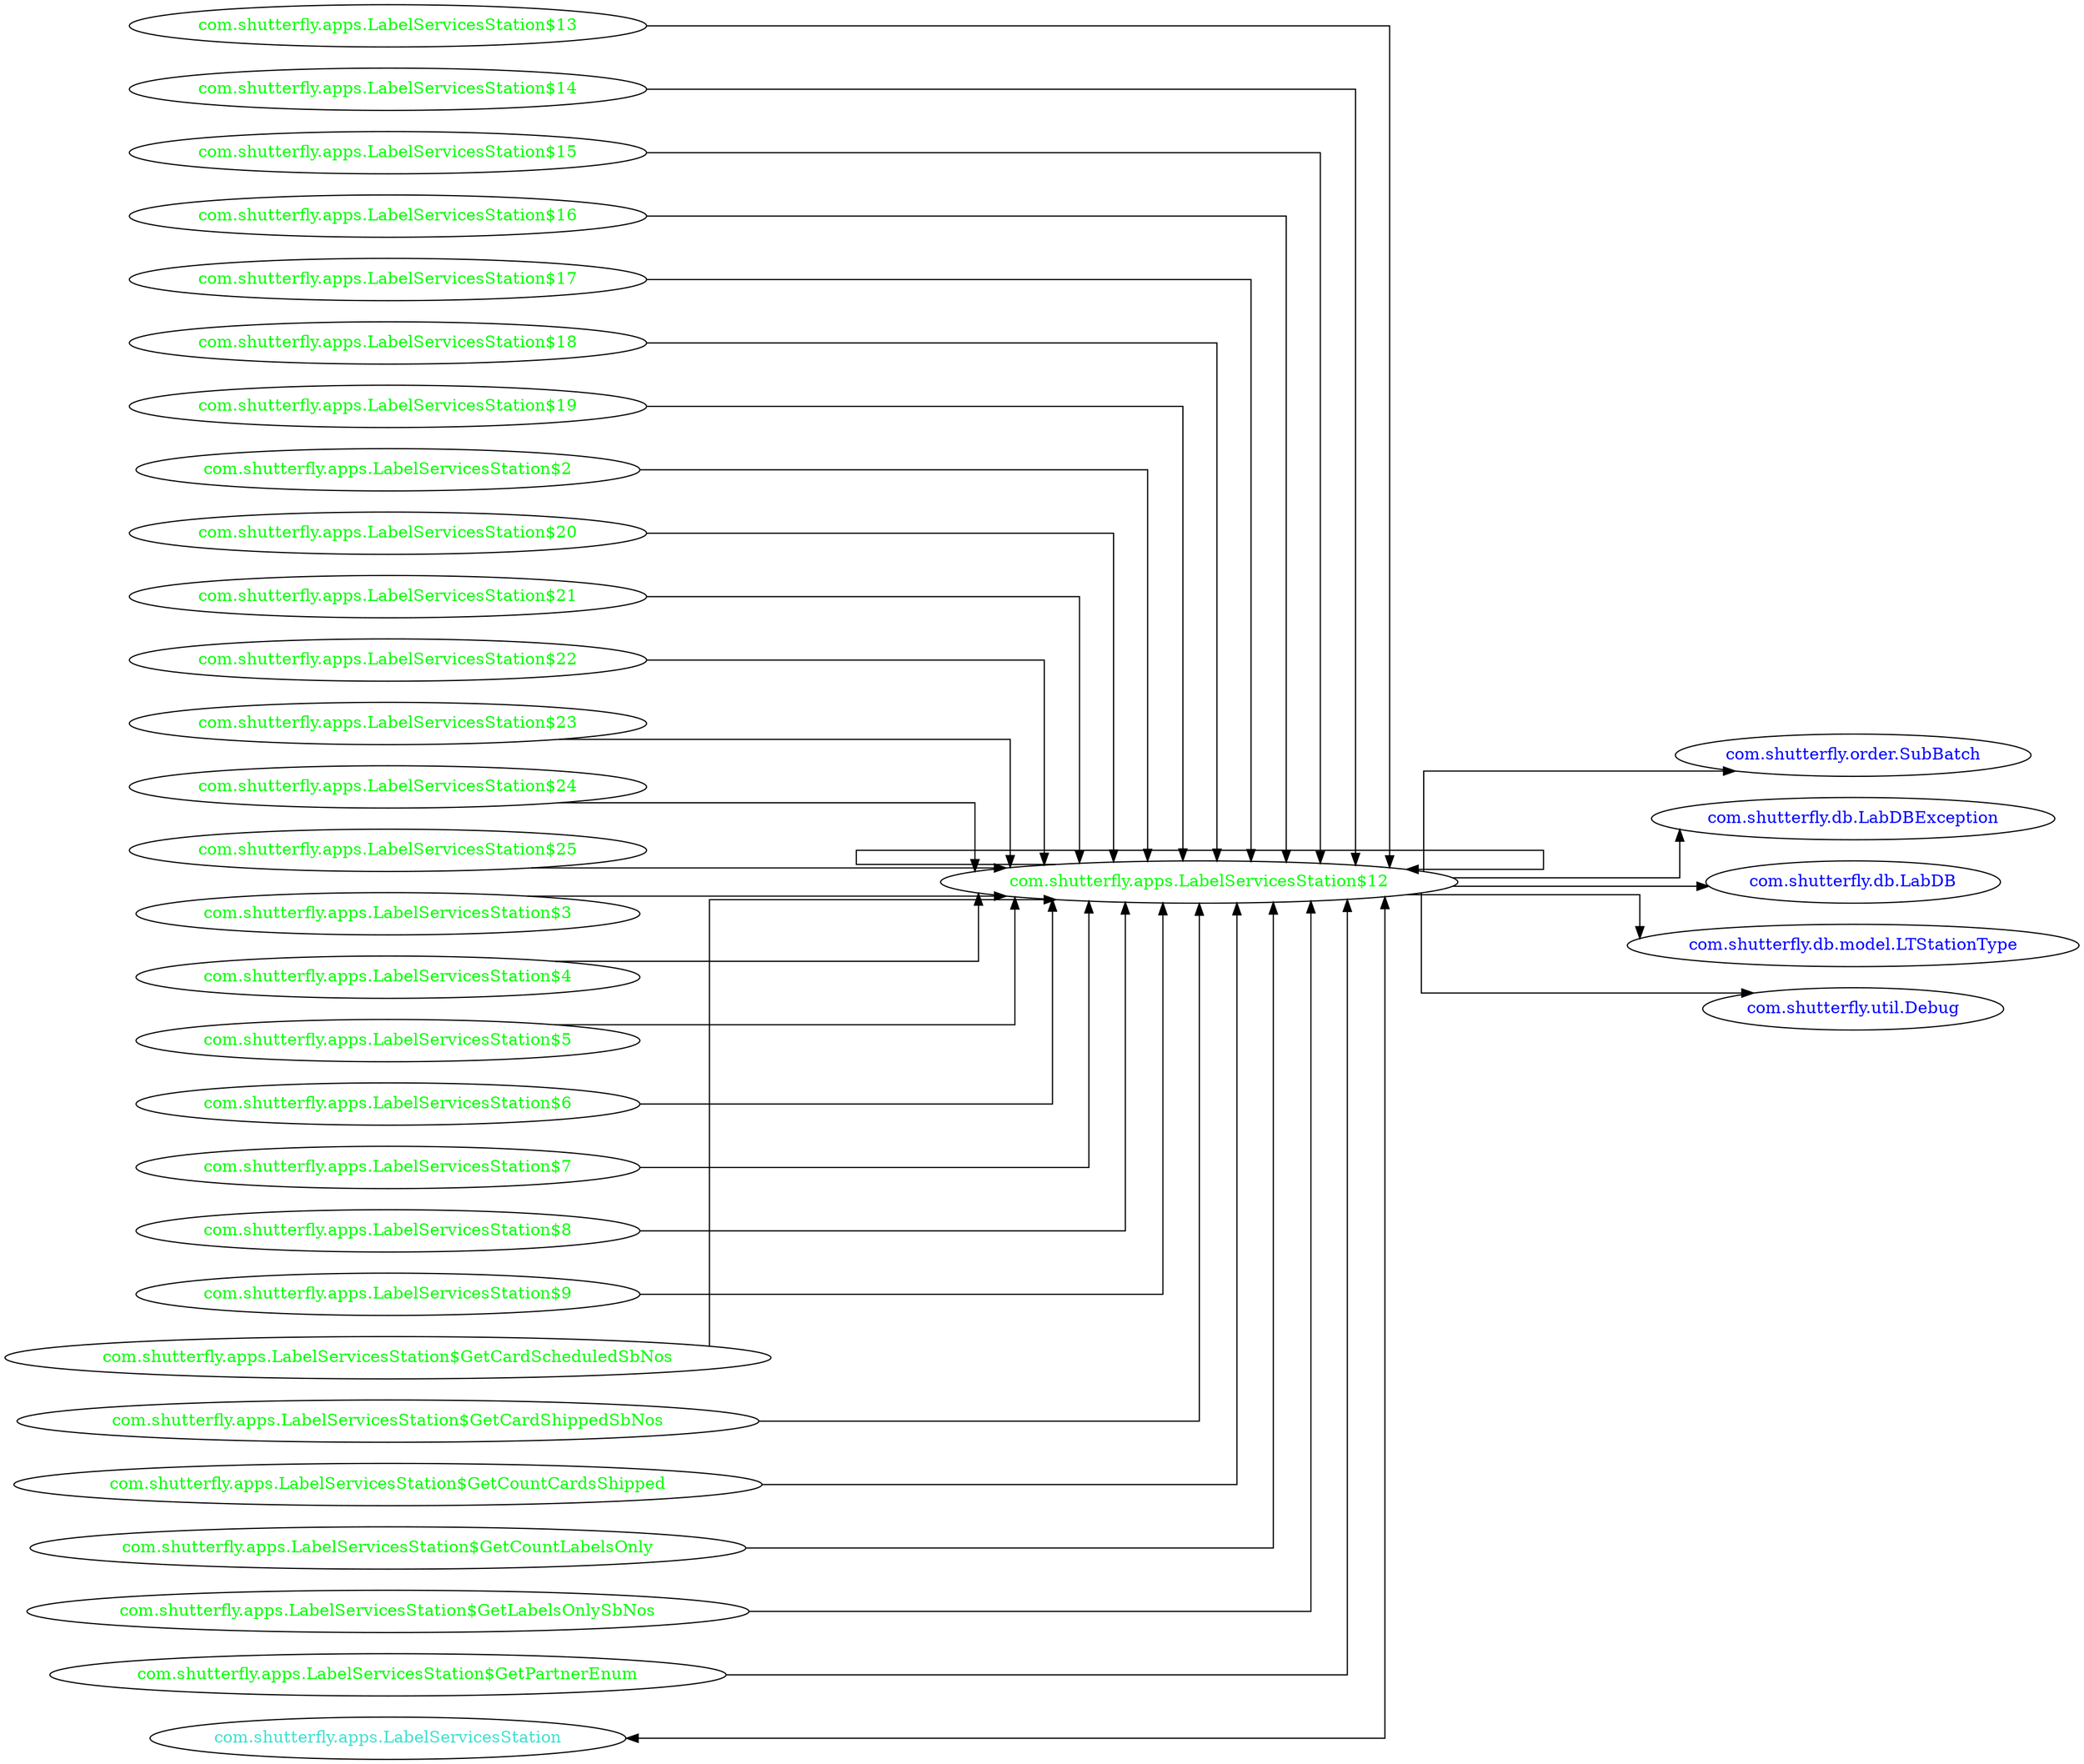 digraph dependencyGraph {
 concentrate=true;
 ranksep="2.0";
 rankdir="LR"; 
 splines="ortho";
"com.shutterfly.apps.LabelServicesStation$12" [fontcolor="red"];
"com.shutterfly.order.SubBatch" [ fontcolor="blue" ];
"com.shutterfly.apps.LabelServicesStation$12"->"com.shutterfly.order.SubBatch";
"com.shutterfly.db.LabDBException" [ fontcolor="blue" ];
"com.shutterfly.apps.LabelServicesStation$12"->"com.shutterfly.db.LabDBException";
"com.shutterfly.db.LabDB" [ fontcolor="blue" ];
"com.shutterfly.apps.LabelServicesStation$12"->"com.shutterfly.db.LabDB";
"com.shutterfly.db.model.LTStationType" [ fontcolor="blue" ];
"com.shutterfly.apps.LabelServicesStation$12"->"com.shutterfly.db.model.LTStationType";
"com.shutterfly.util.Debug" [ fontcolor="blue" ];
"com.shutterfly.apps.LabelServicesStation$12"->"com.shutterfly.util.Debug";
"com.shutterfly.apps.LabelServicesStation$12" [ fontcolor="green" ];
"com.shutterfly.apps.LabelServicesStation$12"->"com.shutterfly.apps.LabelServicesStation$12";
"com.shutterfly.apps.LabelServicesStation$13" [ fontcolor="green" ];
"com.shutterfly.apps.LabelServicesStation$13"->"com.shutterfly.apps.LabelServicesStation$12";
"com.shutterfly.apps.LabelServicesStation$14" [ fontcolor="green" ];
"com.shutterfly.apps.LabelServicesStation$14"->"com.shutterfly.apps.LabelServicesStation$12";
"com.shutterfly.apps.LabelServicesStation$15" [ fontcolor="green" ];
"com.shutterfly.apps.LabelServicesStation$15"->"com.shutterfly.apps.LabelServicesStation$12";
"com.shutterfly.apps.LabelServicesStation$16" [ fontcolor="green" ];
"com.shutterfly.apps.LabelServicesStation$16"->"com.shutterfly.apps.LabelServicesStation$12";
"com.shutterfly.apps.LabelServicesStation$17" [ fontcolor="green" ];
"com.shutterfly.apps.LabelServicesStation$17"->"com.shutterfly.apps.LabelServicesStation$12";
"com.shutterfly.apps.LabelServicesStation$18" [ fontcolor="green" ];
"com.shutterfly.apps.LabelServicesStation$18"->"com.shutterfly.apps.LabelServicesStation$12";
"com.shutterfly.apps.LabelServicesStation$19" [ fontcolor="green" ];
"com.shutterfly.apps.LabelServicesStation$19"->"com.shutterfly.apps.LabelServicesStation$12";
"com.shutterfly.apps.LabelServicesStation$2" [ fontcolor="green" ];
"com.shutterfly.apps.LabelServicesStation$2"->"com.shutterfly.apps.LabelServicesStation$12";
"com.shutterfly.apps.LabelServicesStation$20" [ fontcolor="green" ];
"com.shutterfly.apps.LabelServicesStation$20"->"com.shutterfly.apps.LabelServicesStation$12";
"com.shutterfly.apps.LabelServicesStation$21" [ fontcolor="green" ];
"com.shutterfly.apps.LabelServicesStation$21"->"com.shutterfly.apps.LabelServicesStation$12";
"com.shutterfly.apps.LabelServicesStation$22" [ fontcolor="green" ];
"com.shutterfly.apps.LabelServicesStation$22"->"com.shutterfly.apps.LabelServicesStation$12";
"com.shutterfly.apps.LabelServicesStation$23" [ fontcolor="green" ];
"com.shutterfly.apps.LabelServicesStation$23"->"com.shutterfly.apps.LabelServicesStation$12";
"com.shutterfly.apps.LabelServicesStation$24" [ fontcolor="green" ];
"com.shutterfly.apps.LabelServicesStation$24"->"com.shutterfly.apps.LabelServicesStation$12";
"com.shutterfly.apps.LabelServicesStation$25" [ fontcolor="green" ];
"com.shutterfly.apps.LabelServicesStation$25"->"com.shutterfly.apps.LabelServicesStation$12";
"com.shutterfly.apps.LabelServicesStation$3" [ fontcolor="green" ];
"com.shutterfly.apps.LabelServicesStation$3"->"com.shutterfly.apps.LabelServicesStation$12";
"com.shutterfly.apps.LabelServicesStation$4" [ fontcolor="green" ];
"com.shutterfly.apps.LabelServicesStation$4"->"com.shutterfly.apps.LabelServicesStation$12";
"com.shutterfly.apps.LabelServicesStation$5" [ fontcolor="green" ];
"com.shutterfly.apps.LabelServicesStation$5"->"com.shutterfly.apps.LabelServicesStation$12";
"com.shutterfly.apps.LabelServicesStation$6" [ fontcolor="green" ];
"com.shutterfly.apps.LabelServicesStation$6"->"com.shutterfly.apps.LabelServicesStation$12";
"com.shutterfly.apps.LabelServicesStation$7" [ fontcolor="green" ];
"com.shutterfly.apps.LabelServicesStation$7"->"com.shutterfly.apps.LabelServicesStation$12";
"com.shutterfly.apps.LabelServicesStation$8" [ fontcolor="green" ];
"com.shutterfly.apps.LabelServicesStation$8"->"com.shutterfly.apps.LabelServicesStation$12";
"com.shutterfly.apps.LabelServicesStation$9" [ fontcolor="green" ];
"com.shutterfly.apps.LabelServicesStation$9"->"com.shutterfly.apps.LabelServicesStation$12";
"com.shutterfly.apps.LabelServicesStation$GetCardScheduledSbNos" [ fontcolor="green" ];
"com.shutterfly.apps.LabelServicesStation$GetCardScheduledSbNos"->"com.shutterfly.apps.LabelServicesStation$12";
"com.shutterfly.apps.LabelServicesStation$GetCardShippedSbNos" [ fontcolor="green" ];
"com.shutterfly.apps.LabelServicesStation$GetCardShippedSbNos"->"com.shutterfly.apps.LabelServicesStation$12";
"com.shutterfly.apps.LabelServicesStation$GetCountCardsShipped" [ fontcolor="green" ];
"com.shutterfly.apps.LabelServicesStation$GetCountCardsShipped"->"com.shutterfly.apps.LabelServicesStation$12";
"com.shutterfly.apps.LabelServicesStation$GetCountLabelsOnly" [ fontcolor="green" ];
"com.shutterfly.apps.LabelServicesStation$GetCountLabelsOnly"->"com.shutterfly.apps.LabelServicesStation$12";
"com.shutterfly.apps.LabelServicesStation$GetLabelsOnlySbNos" [ fontcolor="green" ];
"com.shutterfly.apps.LabelServicesStation$GetLabelsOnlySbNos"->"com.shutterfly.apps.LabelServicesStation$12";
"com.shutterfly.apps.LabelServicesStation$GetPartnerEnum" [ fontcolor="green" ];
"com.shutterfly.apps.LabelServicesStation$GetPartnerEnum"->"com.shutterfly.apps.LabelServicesStation$12";
"com.shutterfly.apps.LabelServicesStation" [ fontcolor="turquoise" ];
"com.shutterfly.apps.LabelServicesStation"->"com.shutterfly.apps.LabelServicesStation$12" [dir=both];
}